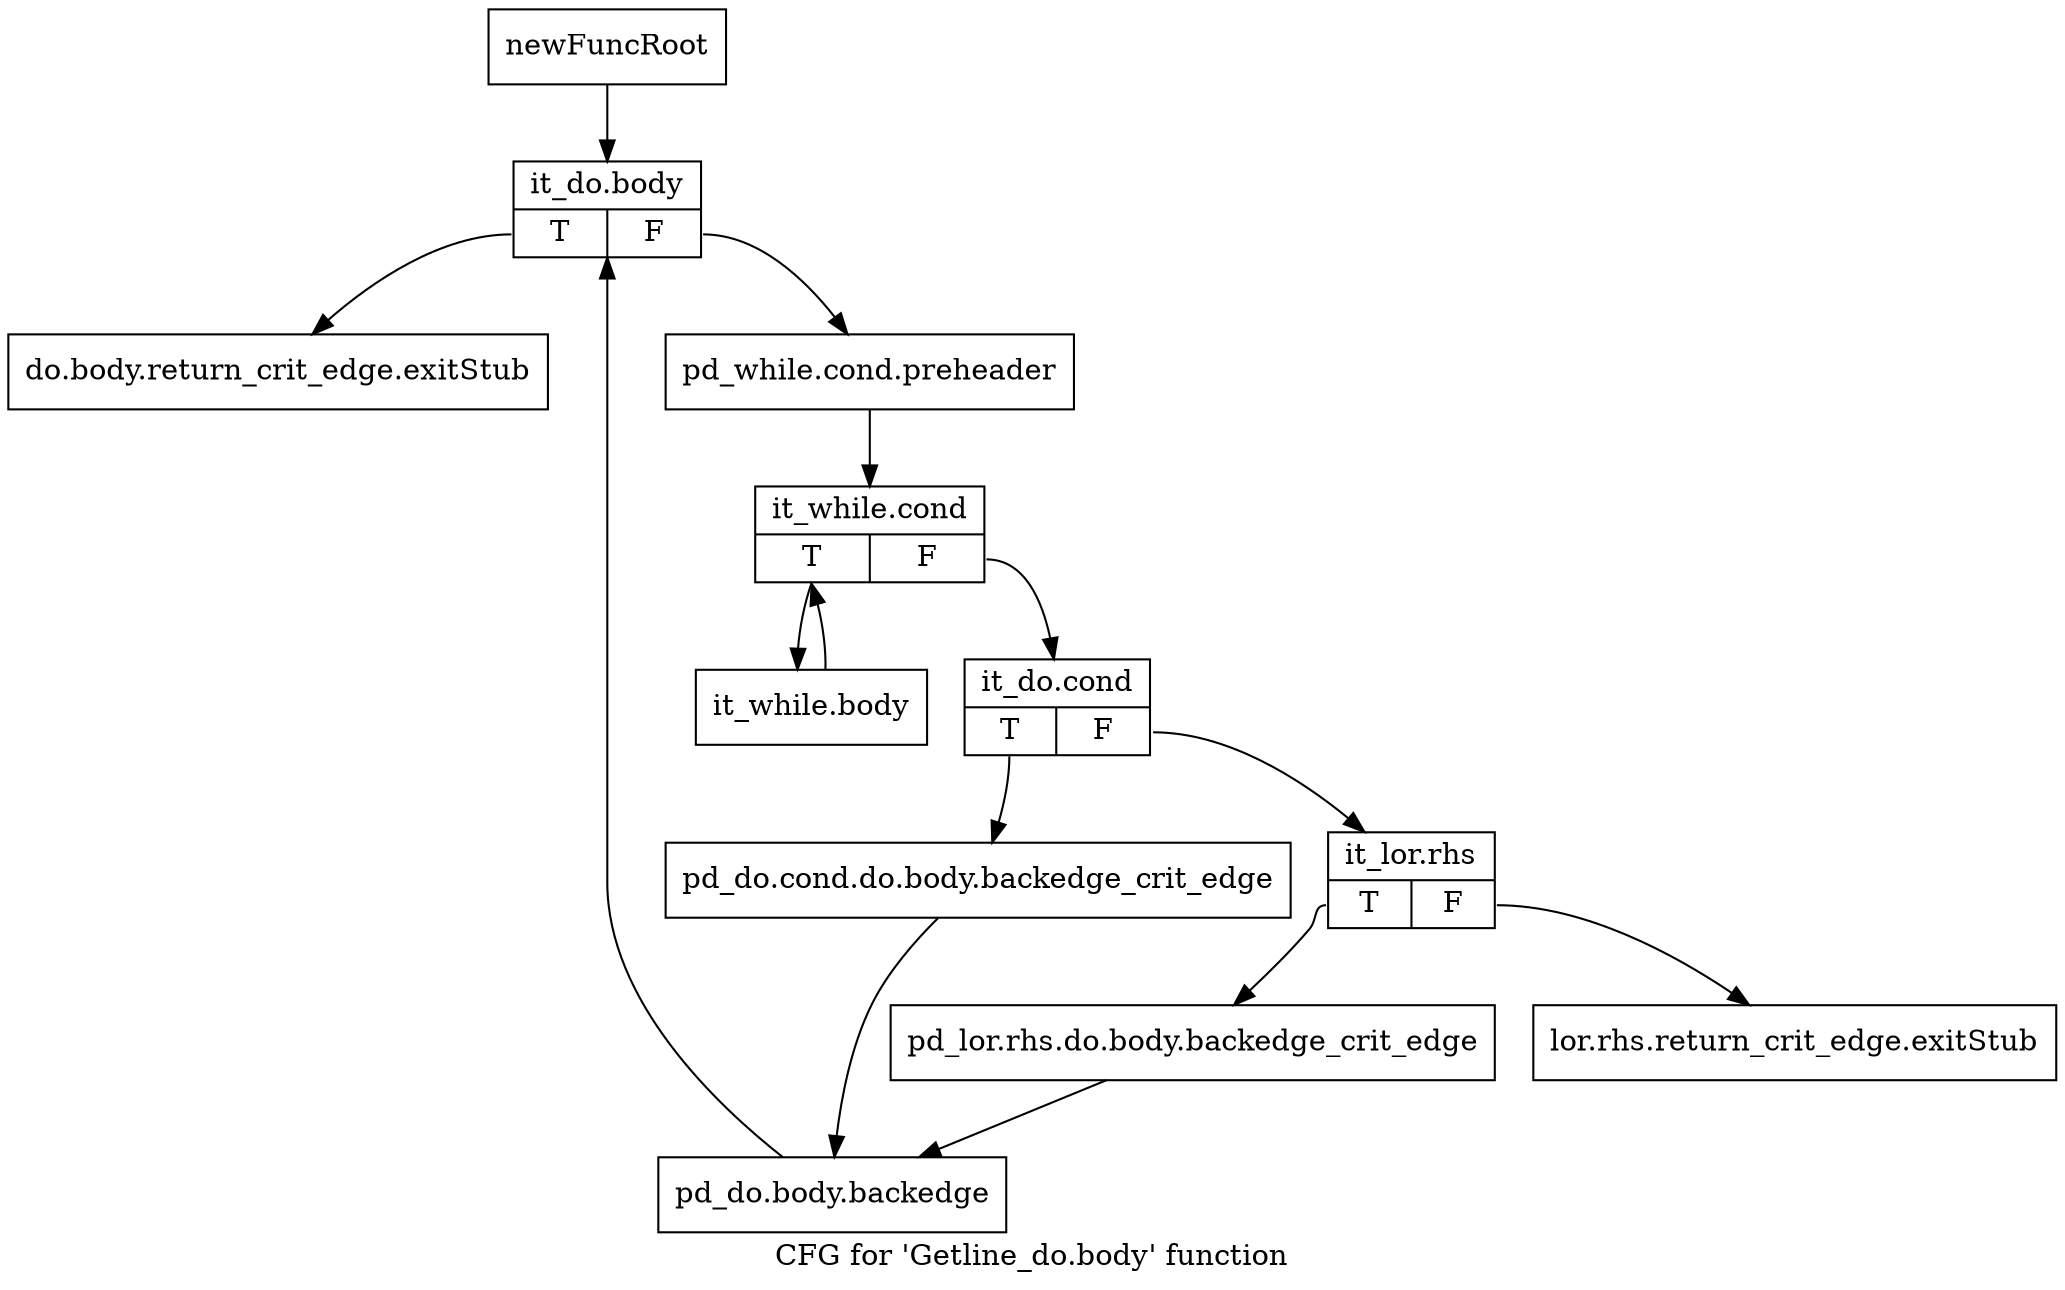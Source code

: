 digraph "CFG for 'Getline_do.body' function" {
	label="CFG for 'Getline_do.body' function";

	Node0x3152810 [shape=record,label="{newFuncRoot}"];
	Node0x3152810 -> Node0x3156240;
	Node0x31561a0 [shape=record,label="{do.body.return_crit_edge.exitStub}"];
	Node0x31561f0 [shape=record,label="{lor.rhs.return_crit_edge.exitStub}"];
	Node0x3156240 [shape=record,label="{it_do.body|{<s0>T|<s1>F}}"];
	Node0x3156240:s0 -> Node0x31561a0;
	Node0x3156240:s1 -> Node0x3156290;
	Node0x3156290 [shape=record,label="{pd_while.cond.preheader}"];
	Node0x3156290 -> Node0x31562e0;
	Node0x31562e0 [shape=record,label="{it_while.cond|{<s0>T|<s1>F}}"];
	Node0x31562e0:s0 -> Node0x31564c0;
	Node0x31562e0:s1 -> Node0x3156330;
	Node0x3156330 [shape=record,label="{it_do.cond|{<s0>T|<s1>F}}"];
	Node0x3156330:s0 -> Node0x3156420;
	Node0x3156330:s1 -> Node0x3156380;
	Node0x3156380 [shape=record,label="{it_lor.rhs|{<s0>T|<s1>F}}"];
	Node0x3156380:s0 -> Node0x31563d0;
	Node0x3156380:s1 -> Node0x31561f0;
	Node0x31563d0 [shape=record,label="{pd_lor.rhs.do.body.backedge_crit_edge}"];
	Node0x31563d0 -> Node0x3156470;
	Node0x3156420 [shape=record,label="{pd_do.cond.do.body.backedge_crit_edge}"];
	Node0x3156420 -> Node0x3156470;
	Node0x3156470 [shape=record,label="{pd_do.body.backedge}"];
	Node0x3156470 -> Node0x3156240;
	Node0x31564c0 [shape=record,label="{it_while.body}"];
	Node0x31564c0 -> Node0x31562e0;
}
